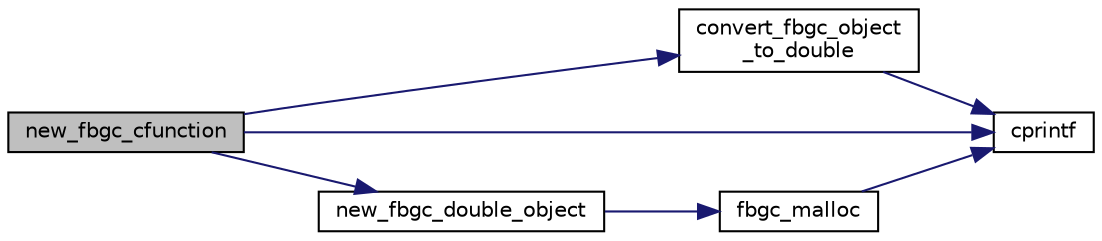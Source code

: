digraph "new_fbgc_cfunction"
{
  edge [fontname="Helvetica",fontsize="10",labelfontname="Helvetica",labelfontsize="10"];
  node [fontname="Helvetica",fontsize="10",shape=record];
  rankdir="LR";
  Node116 [label="new_fbgc_cfunction",height=0.2,width=0.4,color="black", fillcolor="grey75", style="filled", fontcolor="black"];
  Node116 -> Node117 [color="midnightblue",fontsize="10",style="solid"];
  Node117 [label="convert_fbgc_object\l_to_double",height=0.2,width=0.4,color="black", fillcolor="white", style="filled",URL="$fbgc__object_8c.html#a3bb27f7967c007951389378fc9f358e3"];
  Node117 -> Node118 [color="midnightblue",fontsize="10",style="solid"];
  Node118 [label="cprintf",height=0.2,width=0.4,color="black", fillcolor="white", style="filled",URL="$error_8c.html#a30fee765292b076e015fc846035f2550"];
  Node116 -> Node119 [color="midnightblue",fontsize="10",style="solid"];
  Node119 [label="new_fbgc_double_object",height=0.2,width=0.4,color="black", fillcolor="white", style="filled",URL="$double__object_8c.html#a08dd93b8f6c56cf7cb6210b63c29dbaf"];
  Node119 -> Node120 [color="midnightblue",fontsize="10",style="solid"];
  Node120 [label="fbgc_malloc",height=0.2,width=0.4,color="black", fillcolor="white", style="filled",URL="$memory_8c.html#a41dd65ee24d51160659bf94bed90e998"];
  Node120 -> Node118 [color="midnightblue",fontsize="10",style="solid"];
  Node116 -> Node118 [color="midnightblue",fontsize="10",style="solid"];
}
